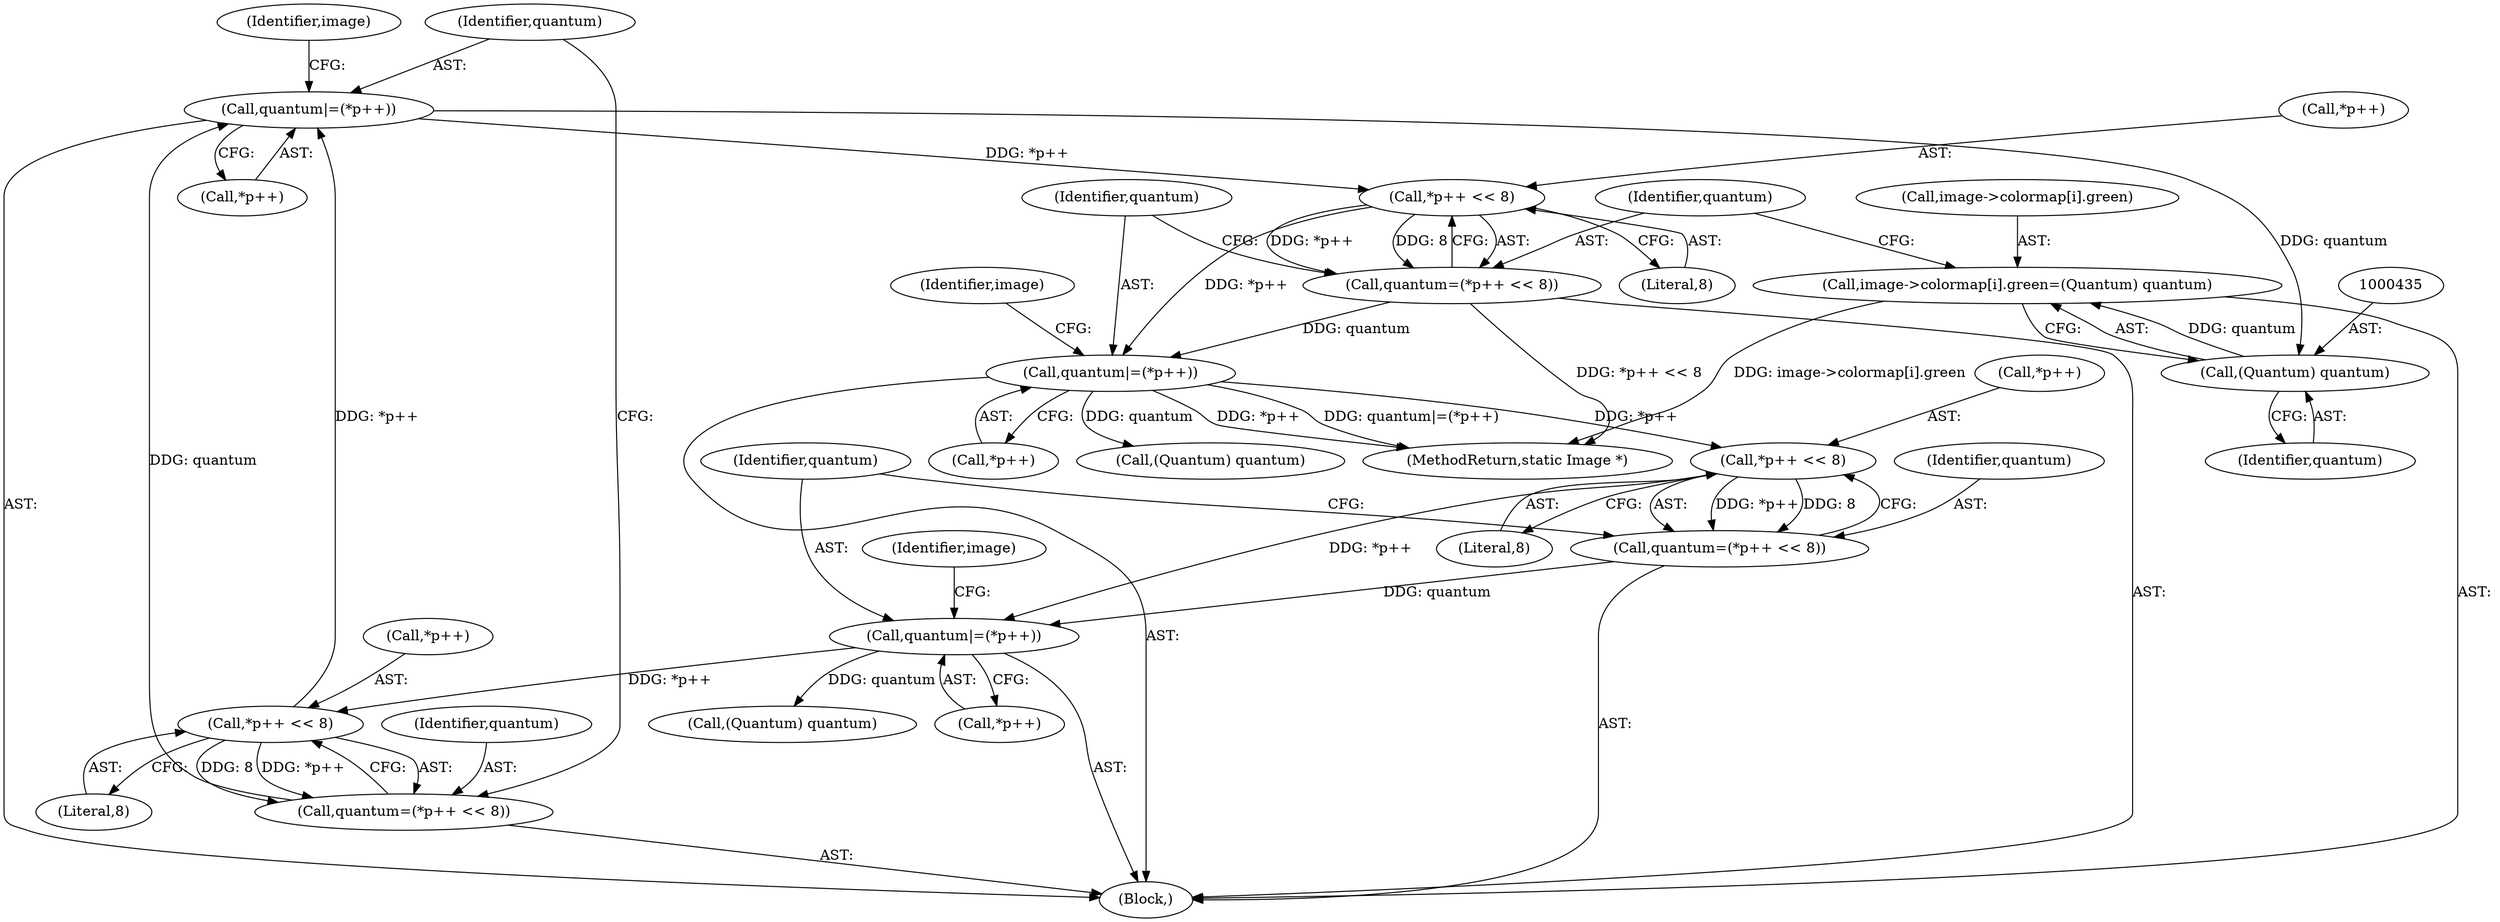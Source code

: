 digraph "0_ImageMagick_f6e9d0d9955e85bdd7540b251cd50d598dacc5e6_32@array" {
"1000426" [label="(Call,image->colormap[i].green=(Quantum) quantum)"];
"1000434" [label="(Call,(Quantum) quantum)"];
"1000421" [label="(Call,quantum|=(*p++))"];
"1000414" [label="(Call,quantum=(*p++ << 8))"];
"1000416" [label="(Call,*p++ << 8)"];
"1000398" [label="(Call,quantum|=(*p++))"];
"1000391" [label="(Call,quantum=(*p++ << 8))"];
"1000393" [label="(Call,*p++ << 8)"];
"1000444" [label="(Call,quantum|=(*p++))"];
"1000437" [label="(Call,quantum=(*p++ << 8))"];
"1000439" [label="(Call,*p++ << 8)"];
"1000453" [label="(Identifier,image)"];
"1000437" [label="(Call,quantum=(*p++ << 8))"];
"1000391" [label="(Call,quantum=(*p++ << 8))"];
"1000439" [label="(Call,*p++ << 8)"];
"1000443" [label="(Literal,8)"];
"1000394" [label="(Call,*p++)"];
"1000392" [label="(Identifier,quantum)"];
"1000421" [label="(Call,quantum|=(*p++))"];
"1000426" [label="(Call,image->colormap[i].green=(Quantum) quantum)"];
"1000440" [label="(Call,*p++)"];
"1000422" [label="(Identifier,quantum)"];
"1000407" [label="(Identifier,image)"];
"1000411" [label="(Call,(Quantum) quantum)"];
"1000427" [label="(Call,image->colormap[i].green)"];
"1000398" [label="(Call,quantum|=(*p++))"];
"1000457" [label="(Call,(Quantum) quantum)"];
"1000434" [label="(Call,(Quantum) quantum)"];
"1000390" [label="(Block,)"];
"1000446" [label="(Call,*p++)"];
"1000400" [label="(Call,*p++)"];
"1000415" [label="(Identifier,quantum)"];
"1000445" [label="(Identifier,quantum)"];
"1000665" [label="(MethodReturn,static Image *)"];
"1000414" [label="(Call,quantum=(*p++ << 8))"];
"1000444" [label="(Call,quantum|=(*p++))"];
"1000423" [label="(Call,*p++)"];
"1000397" [label="(Literal,8)"];
"1000393" [label="(Call,*p++ << 8)"];
"1000436" [label="(Identifier,quantum)"];
"1000416" [label="(Call,*p++ << 8)"];
"1000430" [label="(Identifier,image)"];
"1000399" [label="(Identifier,quantum)"];
"1000438" [label="(Identifier,quantum)"];
"1000420" [label="(Literal,8)"];
"1000417" [label="(Call,*p++)"];
"1000426" -> "1000390"  [label="AST: "];
"1000426" -> "1000434"  [label="CFG: "];
"1000427" -> "1000426"  [label="AST: "];
"1000434" -> "1000426"  [label="AST: "];
"1000438" -> "1000426"  [label="CFG: "];
"1000426" -> "1000665"  [label="DDG: image->colormap[i].green"];
"1000434" -> "1000426"  [label="DDG: quantum"];
"1000434" -> "1000436"  [label="CFG: "];
"1000435" -> "1000434"  [label="AST: "];
"1000436" -> "1000434"  [label="AST: "];
"1000421" -> "1000434"  [label="DDG: quantum"];
"1000421" -> "1000390"  [label="AST: "];
"1000421" -> "1000423"  [label="CFG: "];
"1000422" -> "1000421"  [label="AST: "];
"1000423" -> "1000421"  [label="AST: "];
"1000430" -> "1000421"  [label="CFG: "];
"1000414" -> "1000421"  [label="DDG: quantum"];
"1000416" -> "1000421"  [label="DDG: *p++"];
"1000421" -> "1000439"  [label="DDG: *p++"];
"1000414" -> "1000390"  [label="AST: "];
"1000414" -> "1000416"  [label="CFG: "];
"1000415" -> "1000414"  [label="AST: "];
"1000416" -> "1000414"  [label="AST: "];
"1000422" -> "1000414"  [label="CFG: "];
"1000416" -> "1000414"  [label="DDG: *p++"];
"1000416" -> "1000414"  [label="DDG: 8"];
"1000416" -> "1000420"  [label="CFG: "];
"1000417" -> "1000416"  [label="AST: "];
"1000420" -> "1000416"  [label="AST: "];
"1000398" -> "1000416"  [label="DDG: *p++"];
"1000398" -> "1000390"  [label="AST: "];
"1000398" -> "1000400"  [label="CFG: "];
"1000399" -> "1000398"  [label="AST: "];
"1000400" -> "1000398"  [label="AST: "];
"1000407" -> "1000398"  [label="CFG: "];
"1000391" -> "1000398"  [label="DDG: quantum"];
"1000393" -> "1000398"  [label="DDG: *p++"];
"1000398" -> "1000411"  [label="DDG: quantum"];
"1000391" -> "1000390"  [label="AST: "];
"1000391" -> "1000393"  [label="CFG: "];
"1000392" -> "1000391"  [label="AST: "];
"1000393" -> "1000391"  [label="AST: "];
"1000399" -> "1000391"  [label="CFG: "];
"1000393" -> "1000391"  [label="DDG: *p++"];
"1000393" -> "1000391"  [label="DDG: 8"];
"1000393" -> "1000397"  [label="CFG: "];
"1000394" -> "1000393"  [label="AST: "];
"1000397" -> "1000393"  [label="AST: "];
"1000444" -> "1000393"  [label="DDG: *p++"];
"1000444" -> "1000390"  [label="AST: "];
"1000444" -> "1000446"  [label="CFG: "];
"1000445" -> "1000444"  [label="AST: "];
"1000446" -> "1000444"  [label="AST: "];
"1000453" -> "1000444"  [label="CFG: "];
"1000444" -> "1000665"  [label="DDG: *p++"];
"1000444" -> "1000665"  [label="DDG: quantum|=(*p++)"];
"1000437" -> "1000444"  [label="DDG: quantum"];
"1000439" -> "1000444"  [label="DDG: *p++"];
"1000444" -> "1000457"  [label="DDG: quantum"];
"1000437" -> "1000390"  [label="AST: "];
"1000437" -> "1000439"  [label="CFG: "];
"1000438" -> "1000437"  [label="AST: "];
"1000439" -> "1000437"  [label="AST: "];
"1000445" -> "1000437"  [label="CFG: "];
"1000437" -> "1000665"  [label="DDG: *p++ << 8"];
"1000439" -> "1000437"  [label="DDG: *p++"];
"1000439" -> "1000437"  [label="DDG: 8"];
"1000439" -> "1000443"  [label="CFG: "];
"1000440" -> "1000439"  [label="AST: "];
"1000443" -> "1000439"  [label="AST: "];
}
